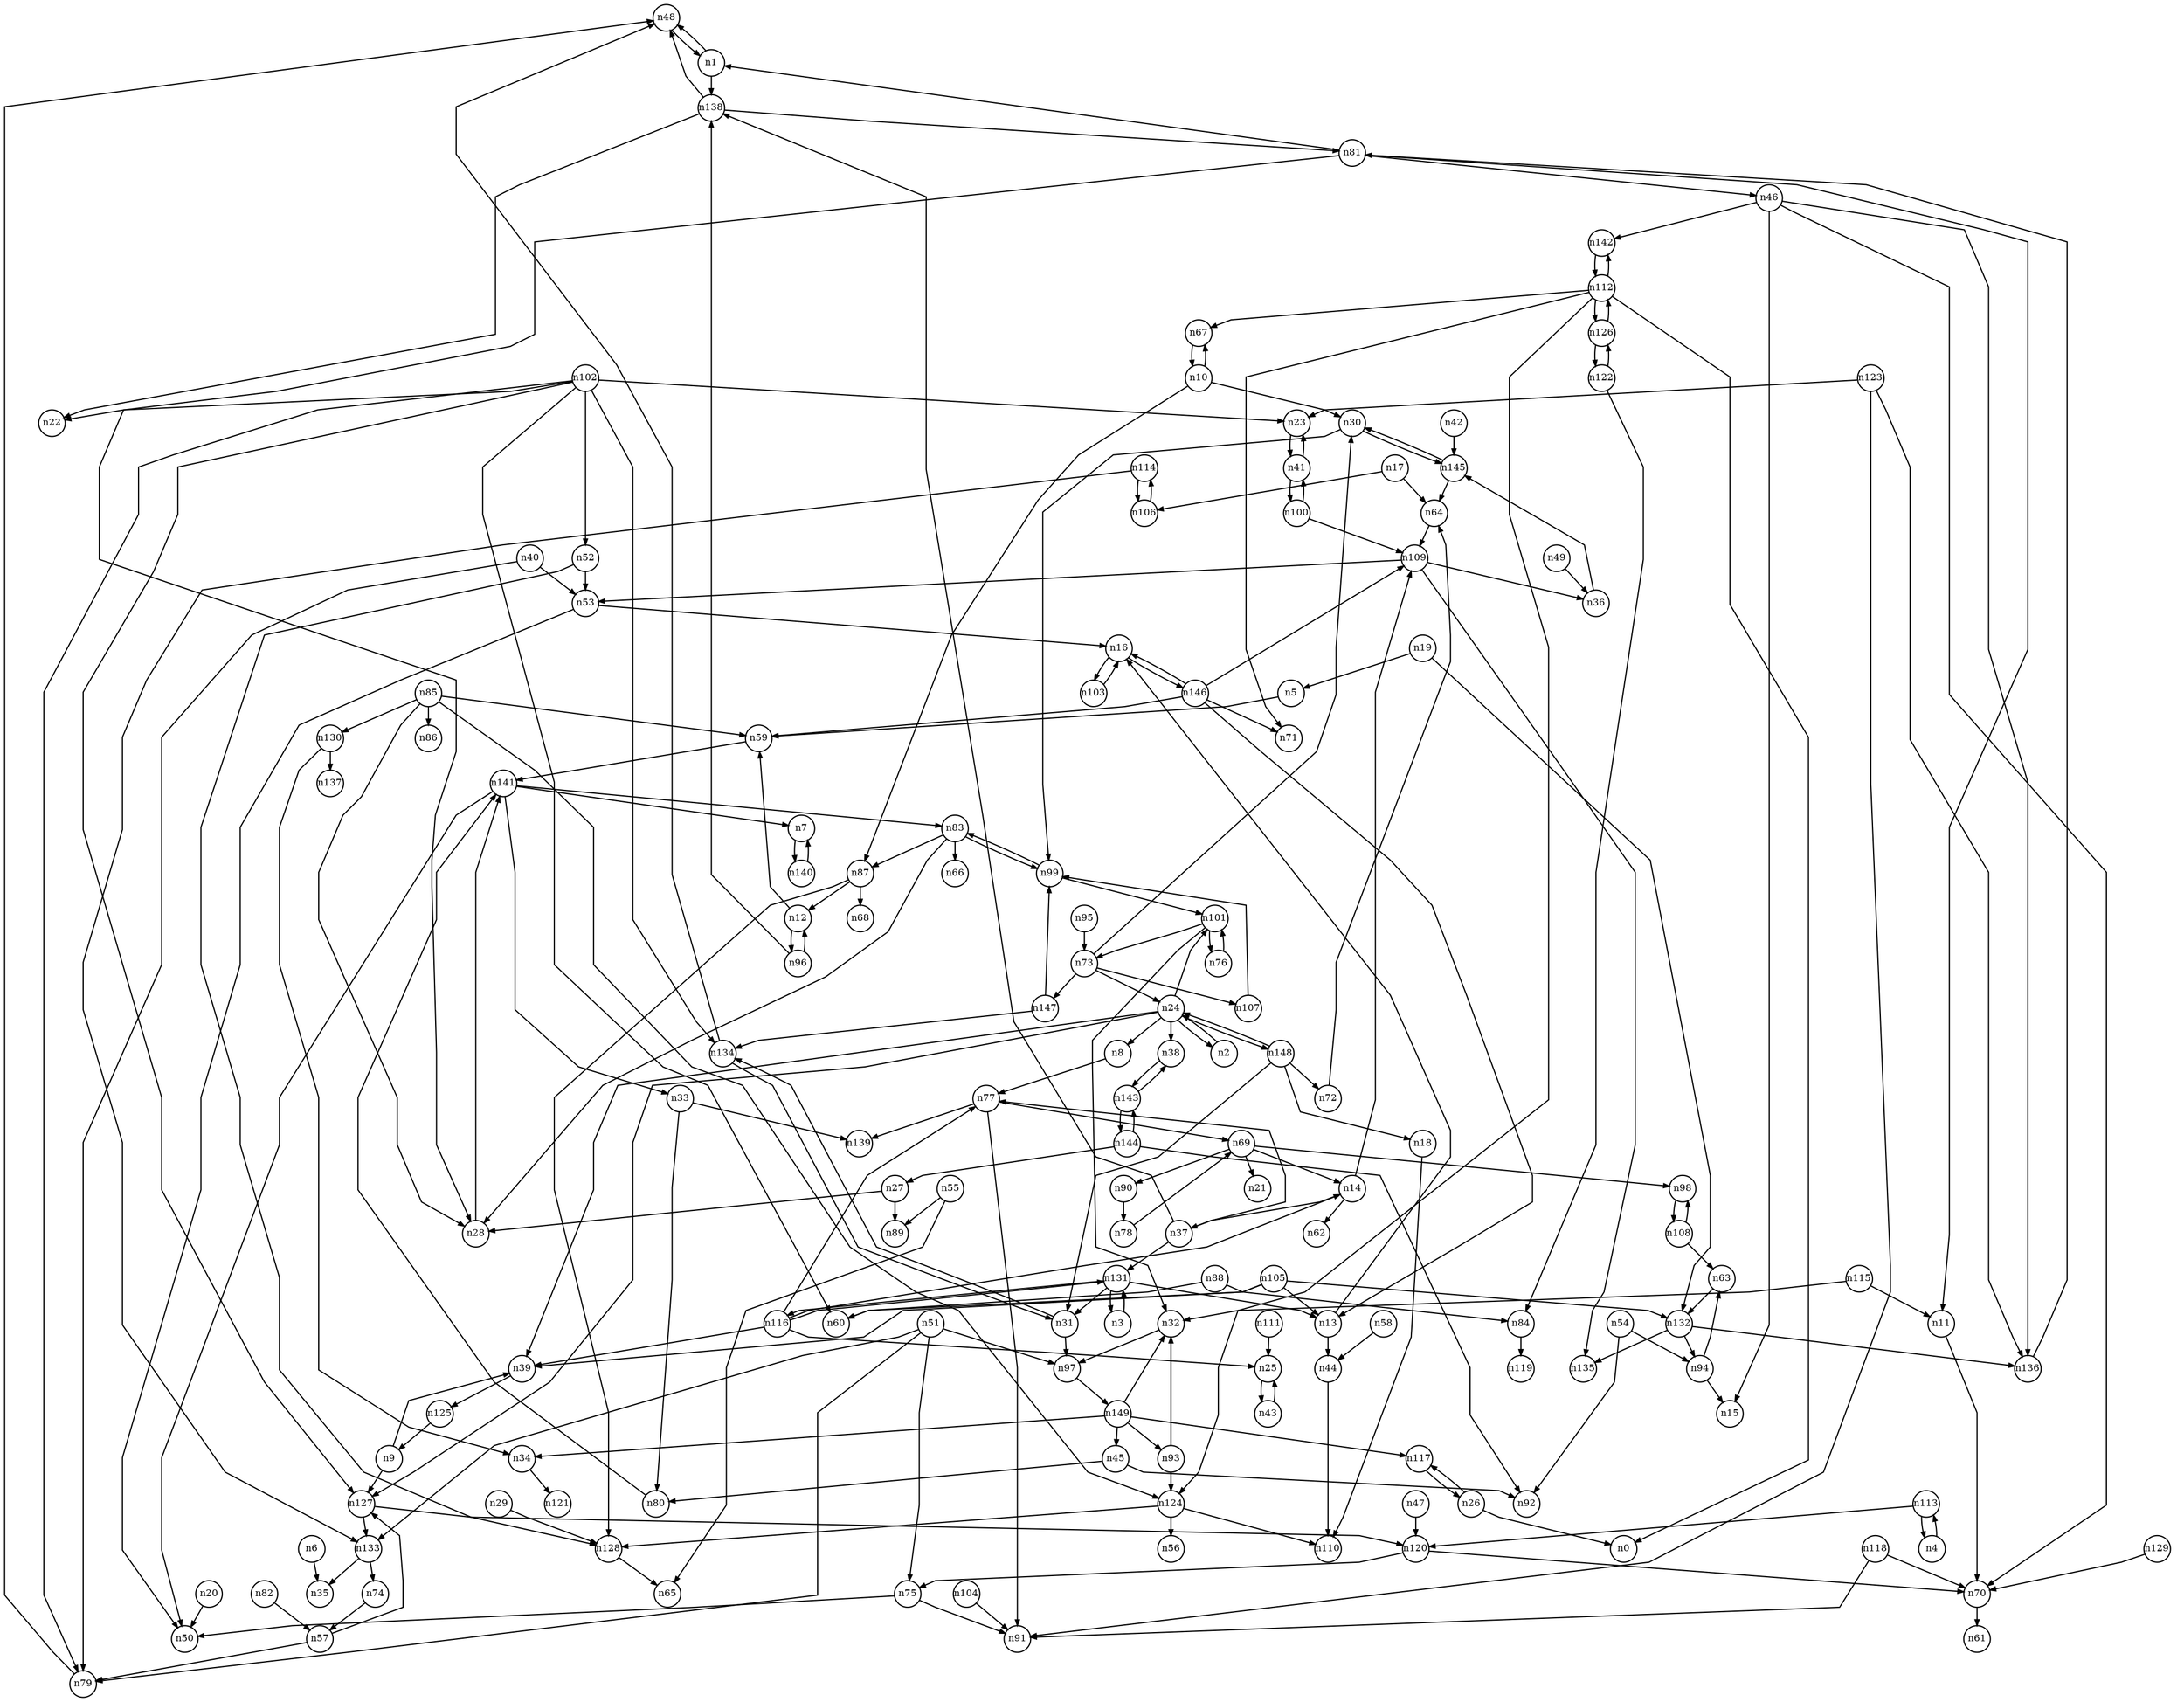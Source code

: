 digraph G{
splines=polyline;
ranksep=0.22;
nodesep=0.22;
nodesize=0.32;
fontsize=8
edge [arrowsize=0.5]
node [fontsize=8 shape=circle width=0.32 fixedsize=shape];

n48 -> n1
n1 -> n48
n1 -> n138
n138 -> n22
n138 -> n48
n138 -> n81
n59 -> n141
n5 -> n59
n6 -> n35
n140 -> n7
n7 -> n140
n77 -> n91
n77 -> n139
n77 -> n69
n8 -> n77
n39 -> n125
n9 -> n39
n9 -> n127
n127 -> n120
n127 -> n133
n30 -> n145
n30 -> n99
n10 -> n30
n10 -> n67
n10 -> n87
n67 -> n10
n87 -> n12
n87 -> n68
n87 -> n128
n70 -> n61
n11 -> n70
n12 -> n59
n12 -> n96
n44 -> n110
n13 -> n44
n13 -> n16
n37 -> n77
n37 -> n138
n37 -> n131
n14 -> n37
n14 -> n62
n14 -> n109
n109 -> n36
n109 -> n53
n109 -> n135
n103 -> n16
n16 -> n103
n16 -> n146
n146 -> n13
n146 -> n59
n146 -> n71
n146 -> n109
n146 -> n16
n64 -> n109
n17 -> n64
n17 -> n106
n106 -> n114
n18 -> n110
n19 -> n5
n19 -> n132
n132 -> n94
n132 -> n135
n132 -> n136
n20 -> n50
n2 -> n24
n24 -> n2
n24 -> n8
n24 -> n38
n24 -> n39
n24 -> n101
n24 -> n127
n24 -> n148
n38 -> n143
n101 -> n32
n101 -> n73
n101 -> n76
n148 -> n18
n148 -> n31
n148 -> n72
n148 -> n24
n26 -> n0
n26 -> n117
n28 -> n141
n27 -> n28
n27 -> n89
n128 -> n65
n29 -> n128
n145 -> n64
n145 -> n30
n97 -> n149
n31 -> n97
n31 -> n134
n134 -> n48
n134 -> n31
n32 -> n97
n80 -> n141
n33 -> n80
n33 -> n139
n34 -> n121
n36 -> n145
n53 -> n50
n53 -> n16
n40 -> n53
n40 -> n79
n79 -> n48
n23 -> n41
n41 -> n23
n41 -> n100
n42 -> n145
n25 -> n43
n43 -> n25
n45 -> n80
n45 -> n92
n46 -> n15
n46 -> n70
n46 -> n136
n46 -> n142
n136 -> n81
n142 -> n112
n120 -> n70
n120 -> n75
n47 -> n120
n49 -> n36
n75 -> n50
n75 -> n91
n51 -> n75
n51 -> n79
n51 -> n97
n51 -> n133
n133 -> n35
n133 -> n74
n52 -> n53
n52 -> n128
n54 -> n92
n54 -> n94
n94 -> n15
n94 -> n63
n55 -> n65
n55 -> n89
n57 -> n79
n57 -> n127
n58 -> n44
n69 -> n14
n69 -> n21
n69 -> n90
n69 -> n98
n90 -> n78
n98 -> n108
n72 -> n64
n73 -> n30
n73 -> n107
n73 -> n147
n73 -> n24
n107 -> n99
n147 -> n134
n147 -> n99
n81 -> n1
n81 -> n11
n81 -> n28
n81 -> n46
n82 -> n57
n83 -> n28
n83 -> n66
n83 -> n87
n83 -> n99
n84 -> n119
n85 -> n28
n85 -> n59
n85 -> n86
n85 -> n124
n85 -> n130
n124 -> n56
n124 -> n110
n124 -> n128
n130 -> n34
n130 -> n137
n88 -> n60
n88 -> n84
n78 -> n69
n93 -> n32
n93 -> n124
n63 -> n132
n95 -> n73
n96 -> n12
n96 -> n138
n99 -> n83
n99 -> n101
n100 -> n41
n100 -> n109
n76 -> n101
n102 -> n22
n102 -> n23
n102 -> n52
n102 -> n60
n102 -> n79
n102 -> n127
n102 -> n134
n104 -> n91
n105 -> n13
n105 -> n39
n105 -> n60
n105 -> n132
n108 -> n63
n108 -> n98
n111 -> n25
n112 -> n0
n112 -> n67
n112 -> n71
n112 -> n124
n112 -> n126
n112 -> n142
n126 -> n122
n126 -> n112
n4 -> n113
n113 -> n4
n113 -> n120
n114 -> n106
n114 -> n133
n115 -> n11
n115 -> n32
n116 -> n14
n116 -> n25
n116 -> n39
n116 -> n77
n116 -> n131
n117 -> n26
n118 -> n70
n118 -> n91
n122 -> n84
n122 -> n126
n123 -> n23
n123 -> n91
n123 -> n136
n125 -> n9
n129 -> n70
n3 -> n131
n131 -> n3
n131 -> n13
n131 -> n31
n131 -> n116
n74 -> n57
n141 -> n7
n141 -> n33
n141 -> n50
n141 -> n83
n143 -> n38
n143 -> n144
n144 -> n27
n144 -> n92
n144 -> n143
n149 -> n32
n149 -> n34
n149 -> n45
n149 -> n93
n149 -> n117
}
